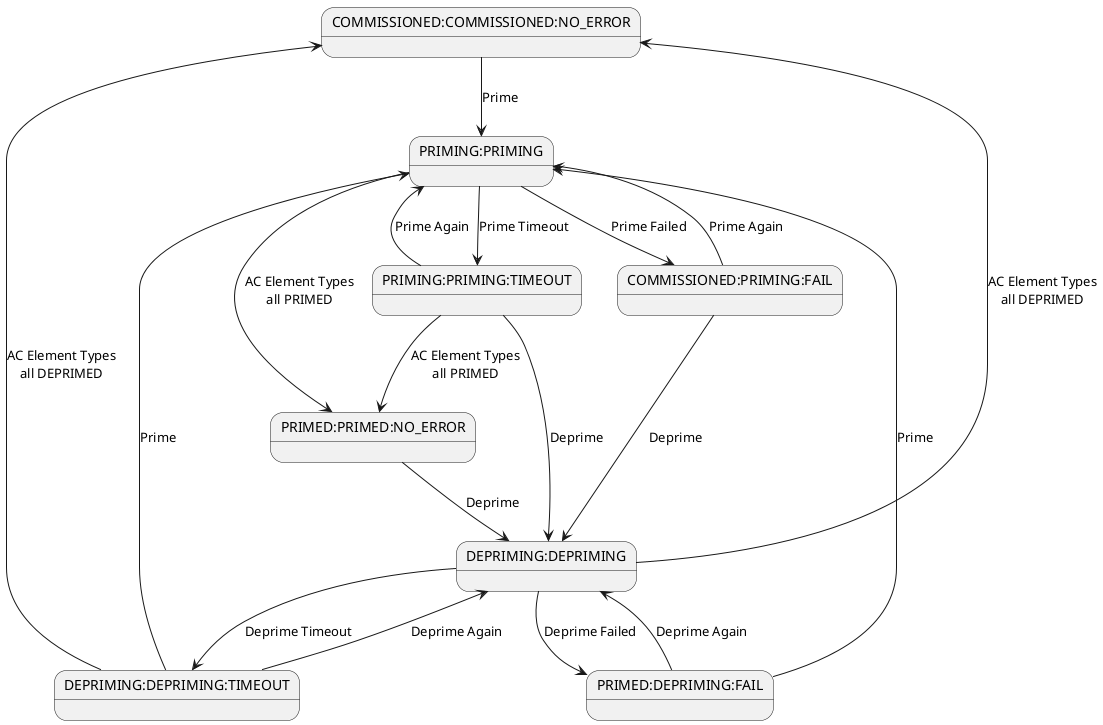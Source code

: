 @startuml

COMMISSIONED:COMMISSIONED:NO_ERROR --> PRIMING:PRIMING: Prime

PRIMING:PRIMING --> PRIMED:PRIMED:NO_ERROR: AC Element Types\nall PRIMED
PRIMING:PRIMING --> COMMISSIONED:PRIMING:FAIL: Prime Failed
PRIMING:PRIMING --> PRIMING:PRIMING:TIMEOUT: Prime Timeout

COMMISSIONED:PRIMING:FAIL --> DEPRIMING:DEPRIMING: Deprime
COMMISSIONED:PRIMING:FAIL --> PRIMING:PRIMING: Prime Again

PRIMING:PRIMING:TIMEOUT --> DEPRIMING:DEPRIMING: Deprime
PRIMING:PRIMING:TIMEOUT --> PRIMING:PRIMING: Prime Again
PRIMING:PRIMING:TIMEOUT --> PRIMED:PRIMED:NO_ERROR: AC Element Types\nall PRIMED

DEPRIMING:DEPRIMING --> COMMISSIONED:COMMISSIONED:NO_ERROR: AC Element Types\nall DEPRIMED
DEPRIMING:DEPRIMING --> PRIMED:DEPRIMING:FAIL: Deprime Failed
DEPRIMING:DEPRIMING --> DEPRIMING:DEPRIMING:TIMEOUT: Deprime Timeout

PRIMED:DEPRIMING:FAIL --> DEPRIMING:DEPRIMING: Deprime Again
PRIMED:DEPRIMING:FAIL --> PRIMING:PRIMING: Prime

DEPRIMING:DEPRIMING:TIMEOUT --> DEPRIMING:DEPRIMING: Deprime Again
DEPRIMING:DEPRIMING:TIMEOUT --> PRIMING:PRIMING: Prime
DEPRIMING:DEPRIMING:TIMEOUT --> COMMISSIONED:COMMISSIONED:NO_ERROR: AC Element Types\nall DEPRIMED

PRIMED:PRIMED:NO_ERROR --> DEPRIMING:DEPRIMING: Deprime

@enduml
